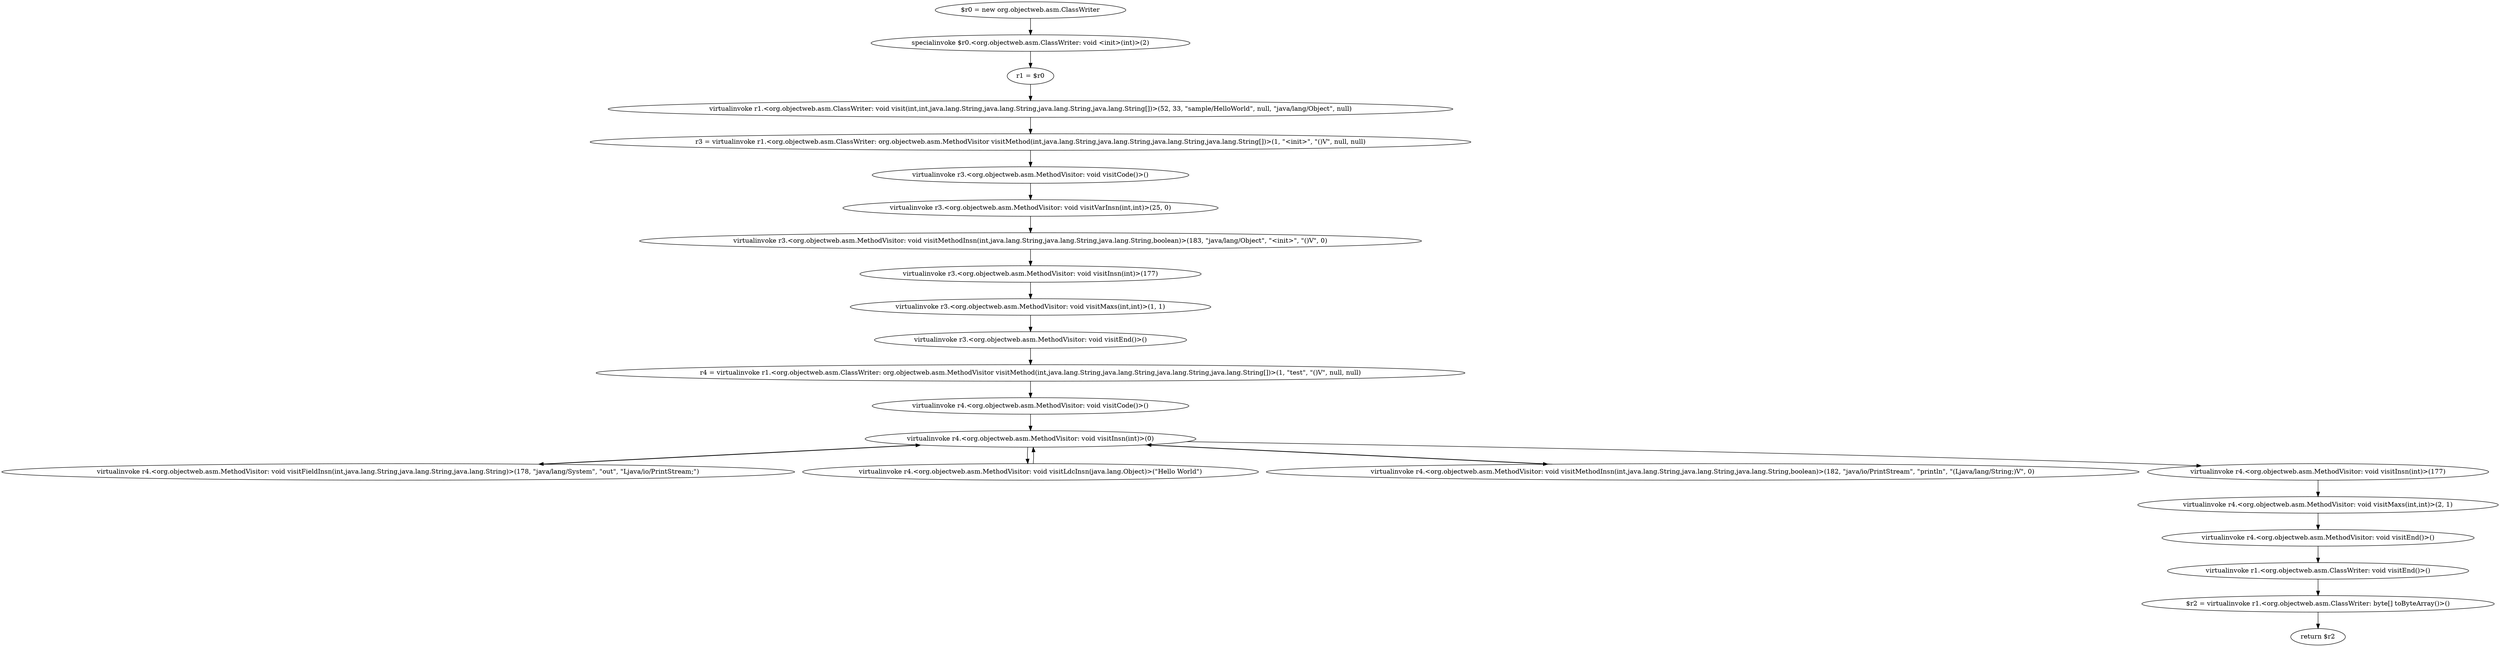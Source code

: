 digraph "unitGraph" {
    "$r0 = new org.objectweb.asm.ClassWriter"
    "specialinvoke $r0.<org.objectweb.asm.ClassWriter: void <init>(int)>(2)"
    "r1 = $r0"
    "virtualinvoke r1.<org.objectweb.asm.ClassWriter: void visit(int,int,java.lang.String,java.lang.String,java.lang.String,java.lang.String[])>(52, 33, \"sample/HelloWorld\", null, \"java/lang/Object\", null)"
    "r3 = virtualinvoke r1.<org.objectweb.asm.ClassWriter: org.objectweb.asm.MethodVisitor visitMethod(int,java.lang.String,java.lang.String,java.lang.String,java.lang.String[])>(1, \"<init>\", \"()V\", null, null)"
    "virtualinvoke r3.<org.objectweb.asm.MethodVisitor: void visitCode()>()"
    "virtualinvoke r3.<org.objectweb.asm.MethodVisitor: void visitVarInsn(int,int)>(25, 0)"
    "virtualinvoke r3.<org.objectweb.asm.MethodVisitor: void visitMethodInsn(int,java.lang.String,java.lang.String,java.lang.String,boolean)>(183, \"java/lang/Object\", \"<init>\", \"()V\", 0)"
    "virtualinvoke r3.<org.objectweb.asm.MethodVisitor: void visitInsn(int)>(177)"
    "virtualinvoke r3.<org.objectweb.asm.MethodVisitor: void visitMaxs(int,int)>(1, 1)"
    "virtualinvoke r3.<org.objectweb.asm.MethodVisitor: void visitEnd()>()"
    "r4 = virtualinvoke r1.<org.objectweb.asm.ClassWriter: org.objectweb.asm.MethodVisitor visitMethod(int,java.lang.String,java.lang.String,java.lang.String,java.lang.String[])>(1, \"test\", \"()V\", null, null)"
    "virtualinvoke r4.<org.objectweb.asm.MethodVisitor: void visitCode()>()"
    "virtualinvoke r4.<org.objectweb.asm.MethodVisitor: void visitInsn(int)>(0)"
    "virtualinvoke r4.<org.objectweb.asm.MethodVisitor: void visitFieldInsn(int,java.lang.String,java.lang.String,java.lang.String)>(178, \"java/lang/System\", \"out\", \"Ljava/io/PrintStream;\")"
    "virtualinvoke r4.<org.objectweb.asm.MethodVisitor: void visitLdcInsn(java.lang.Object)>(\"Hello World\")"
    "virtualinvoke r4.<org.objectweb.asm.MethodVisitor: void visitMethodInsn(int,java.lang.String,java.lang.String,java.lang.String,boolean)>(182, \"java/io/PrintStream\", \"println\", \"(Ljava/lang/String;)V\", 0)"
    "virtualinvoke r4.<org.objectweb.asm.MethodVisitor: void visitInsn(int)>(177)"
    "virtualinvoke r4.<org.objectweb.asm.MethodVisitor: void visitMaxs(int,int)>(2, 1)"
    "virtualinvoke r4.<org.objectweb.asm.MethodVisitor: void visitEnd()>()"
    "virtualinvoke r1.<org.objectweb.asm.ClassWriter: void visitEnd()>()"
    "$r2 = virtualinvoke r1.<org.objectweb.asm.ClassWriter: byte[] toByteArray()>()"
    "return $r2"
    "$r0 = new org.objectweb.asm.ClassWriter"->"specialinvoke $r0.<org.objectweb.asm.ClassWriter: void <init>(int)>(2)";
    "specialinvoke $r0.<org.objectweb.asm.ClassWriter: void <init>(int)>(2)"->"r1 = $r0";
    "r1 = $r0"->"virtualinvoke r1.<org.objectweb.asm.ClassWriter: void visit(int,int,java.lang.String,java.lang.String,java.lang.String,java.lang.String[])>(52, 33, \"sample/HelloWorld\", null, \"java/lang/Object\", null)";
    "virtualinvoke r1.<org.objectweb.asm.ClassWriter: void visit(int,int,java.lang.String,java.lang.String,java.lang.String,java.lang.String[])>(52, 33, \"sample/HelloWorld\", null, \"java/lang/Object\", null)"->"r3 = virtualinvoke r1.<org.objectweb.asm.ClassWriter: org.objectweb.asm.MethodVisitor visitMethod(int,java.lang.String,java.lang.String,java.lang.String,java.lang.String[])>(1, \"<init>\", \"()V\", null, null)";
    "r3 = virtualinvoke r1.<org.objectweb.asm.ClassWriter: org.objectweb.asm.MethodVisitor visitMethod(int,java.lang.String,java.lang.String,java.lang.String,java.lang.String[])>(1, \"<init>\", \"()V\", null, null)"->"virtualinvoke r3.<org.objectweb.asm.MethodVisitor: void visitCode()>()";
    "virtualinvoke r3.<org.objectweb.asm.MethodVisitor: void visitCode()>()"->"virtualinvoke r3.<org.objectweb.asm.MethodVisitor: void visitVarInsn(int,int)>(25, 0)";
    "virtualinvoke r3.<org.objectweb.asm.MethodVisitor: void visitVarInsn(int,int)>(25, 0)"->"virtualinvoke r3.<org.objectweb.asm.MethodVisitor: void visitMethodInsn(int,java.lang.String,java.lang.String,java.lang.String,boolean)>(183, \"java/lang/Object\", \"<init>\", \"()V\", 0)";
    "virtualinvoke r3.<org.objectweb.asm.MethodVisitor: void visitMethodInsn(int,java.lang.String,java.lang.String,java.lang.String,boolean)>(183, \"java/lang/Object\", \"<init>\", \"()V\", 0)"->"virtualinvoke r3.<org.objectweb.asm.MethodVisitor: void visitInsn(int)>(177)";
    "virtualinvoke r3.<org.objectweb.asm.MethodVisitor: void visitInsn(int)>(177)"->"virtualinvoke r3.<org.objectweb.asm.MethodVisitor: void visitMaxs(int,int)>(1, 1)";
    "virtualinvoke r3.<org.objectweb.asm.MethodVisitor: void visitMaxs(int,int)>(1, 1)"->"virtualinvoke r3.<org.objectweb.asm.MethodVisitor: void visitEnd()>()";
    "virtualinvoke r3.<org.objectweb.asm.MethodVisitor: void visitEnd()>()"->"r4 = virtualinvoke r1.<org.objectweb.asm.ClassWriter: org.objectweb.asm.MethodVisitor visitMethod(int,java.lang.String,java.lang.String,java.lang.String,java.lang.String[])>(1, \"test\", \"()V\", null, null)";
    "r4 = virtualinvoke r1.<org.objectweb.asm.ClassWriter: org.objectweb.asm.MethodVisitor visitMethod(int,java.lang.String,java.lang.String,java.lang.String,java.lang.String[])>(1, \"test\", \"()V\", null, null)"->"virtualinvoke r4.<org.objectweb.asm.MethodVisitor: void visitCode()>()";
    "virtualinvoke r4.<org.objectweb.asm.MethodVisitor: void visitCode()>()"->"virtualinvoke r4.<org.objectweb.asm.MethodVisitor: void visitInsn(int)>(0)";
    "virtualinvoke r4.<org.objectweb.asm.MethodVisitor: void visitInsn(int)>(0)"->"virtualinvoke r4.<org.objectweb.asm.MethodVisitor: void visitFieldInsn(int,java.lang.String,java.lang.String,java.lang.String)>(178, \"java/lang/System\", \"out\", \"Ljava/io/PrintStream;\")";
    "virtualinvoke r4.<org.objectweb.asm.MethodVisitor: void visitFieldInsn(int,java.lang.String,java.lang.String,java.lang.String)>(178, \"java/lang/System\", \"out\", \"Ljava/io/PrintStream;\")"->"virtualinvoke r4.<org.objectweb.asm.MethodVisitor: void visitInsn(int)>(0)";
    "virtualinvoke r4.<org.objectweb.asm.MethodVisitor: void visitInsn(int)>(0)"->"virtualinvoke r4.<org.objectweb.asm.MethodVisitor: void visitLdcInsn(java.lang.Object)>(\"Hello World\")";
    "virtualinvoke r4.<org.objectweb.asm.MethodVisitor: void visitLdcInsn(java.lang.Object)>(\"Hello World\")"->"virtualinvoke r4.<org.objectweb.asm.MethodVisitor: void visitInsn(int)>(0)";
    "virtualinvoke r4.<org.objectweb.asm.MethodVisitor: void visitInsn(int)>(0)"->"virtualinvoke r4.<org.objectweb.asm.MethodVisitor: void visitMethodInsn(int,java.lang.String,java.lang.String,java.lang.String,boolean)>(182, \"java/io/PrintStream\", \"println\", \"(Ljava/lang/String;)V\", 0)";
    "virtualinvoke r4.<org.objectweb.asm.MethodVisitor: void visitMethodInsn(int,java.lang.String,java.lang.String,java.lang.String,boolean)>(182, \"java/io/PrintStream\", \"println\", \"(Ljava/lang/String;)V\", 0)"->"virtualinvoke r4.<org.objectweb.asm.MethodVisitor: void visitInsn(int)>(0)";
    "virtualinvoke r4.<org.objectweb.asm.MethodVisitor: void visitInsn(int)>(0)"->"virtualinvoke r4.<org.objectweb.asm.MethodVisitor: void visitInsn(int)>(177)";
    "virtualinvoke r4.<org.objectweb.asm.MethodVisitor: void visitInsn(int)>(177)"->"virtualinvoke r4.<org.objectweb.asm.MethodVisitor: void visitMaxs(int,int)>(2, 1)";
    "virtualinvoke r4.<org.objectweb.asm.MethodVisitor: void visitMaxs(int,int)>(2, 1)"->"virtualinvoke r4.<org.objectweb.asm.MethodVisitor: void visitEnd()>()";
    "virtualinvoke r4.<org.objectweb.asm.MethodVisitor: void visitEnd()>()"->"virtualinvoke r1.<org.objectweb.asm.ClassWriter: void visitEnd()>()";
    "virtualinvoke r1.<org.objectweb.asm.ClassWriter: void visitEnd()>()"->"$r2 = virtualinvoke r1.<org.objectweb.asm.ClassWriter: byte[] toByteArray()>()";
    "$r2 = virtualinvoke r1.<org.objectweb.asm.ClassWriter: byte[] toByteArray()>()"->"return $r2";
}
